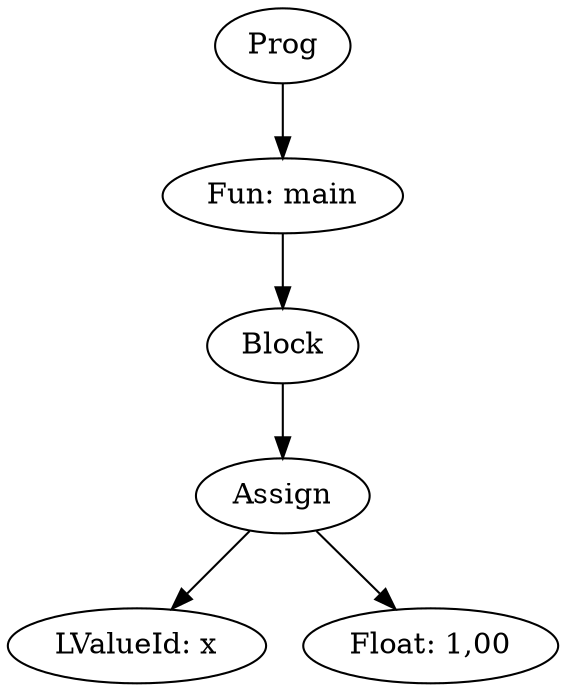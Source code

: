 digraph AST {
"Prog1887400018" [label="Prog"];
"Fun791885625" [label="Fun: main"];
"Prog1887400018" -> "Fun791885625";
"CmdBlock2001112025" [label="Block"];
"Fun791885625" -> "CmdBlock2001112025";
"CmdAssign314265080" [label="Assign"];
"CmdBlock2001112025" -> "CmdAssign314265080";
"LValueId1288141870" [label="LValueId: x"];
"CmdAssign314265080" -> "LValueId1288141870";
"ExpFloat2054881392" [label="Float: 1,00"];
"CmdAssign314265080" -> "ExpFloat2054881392";
}
